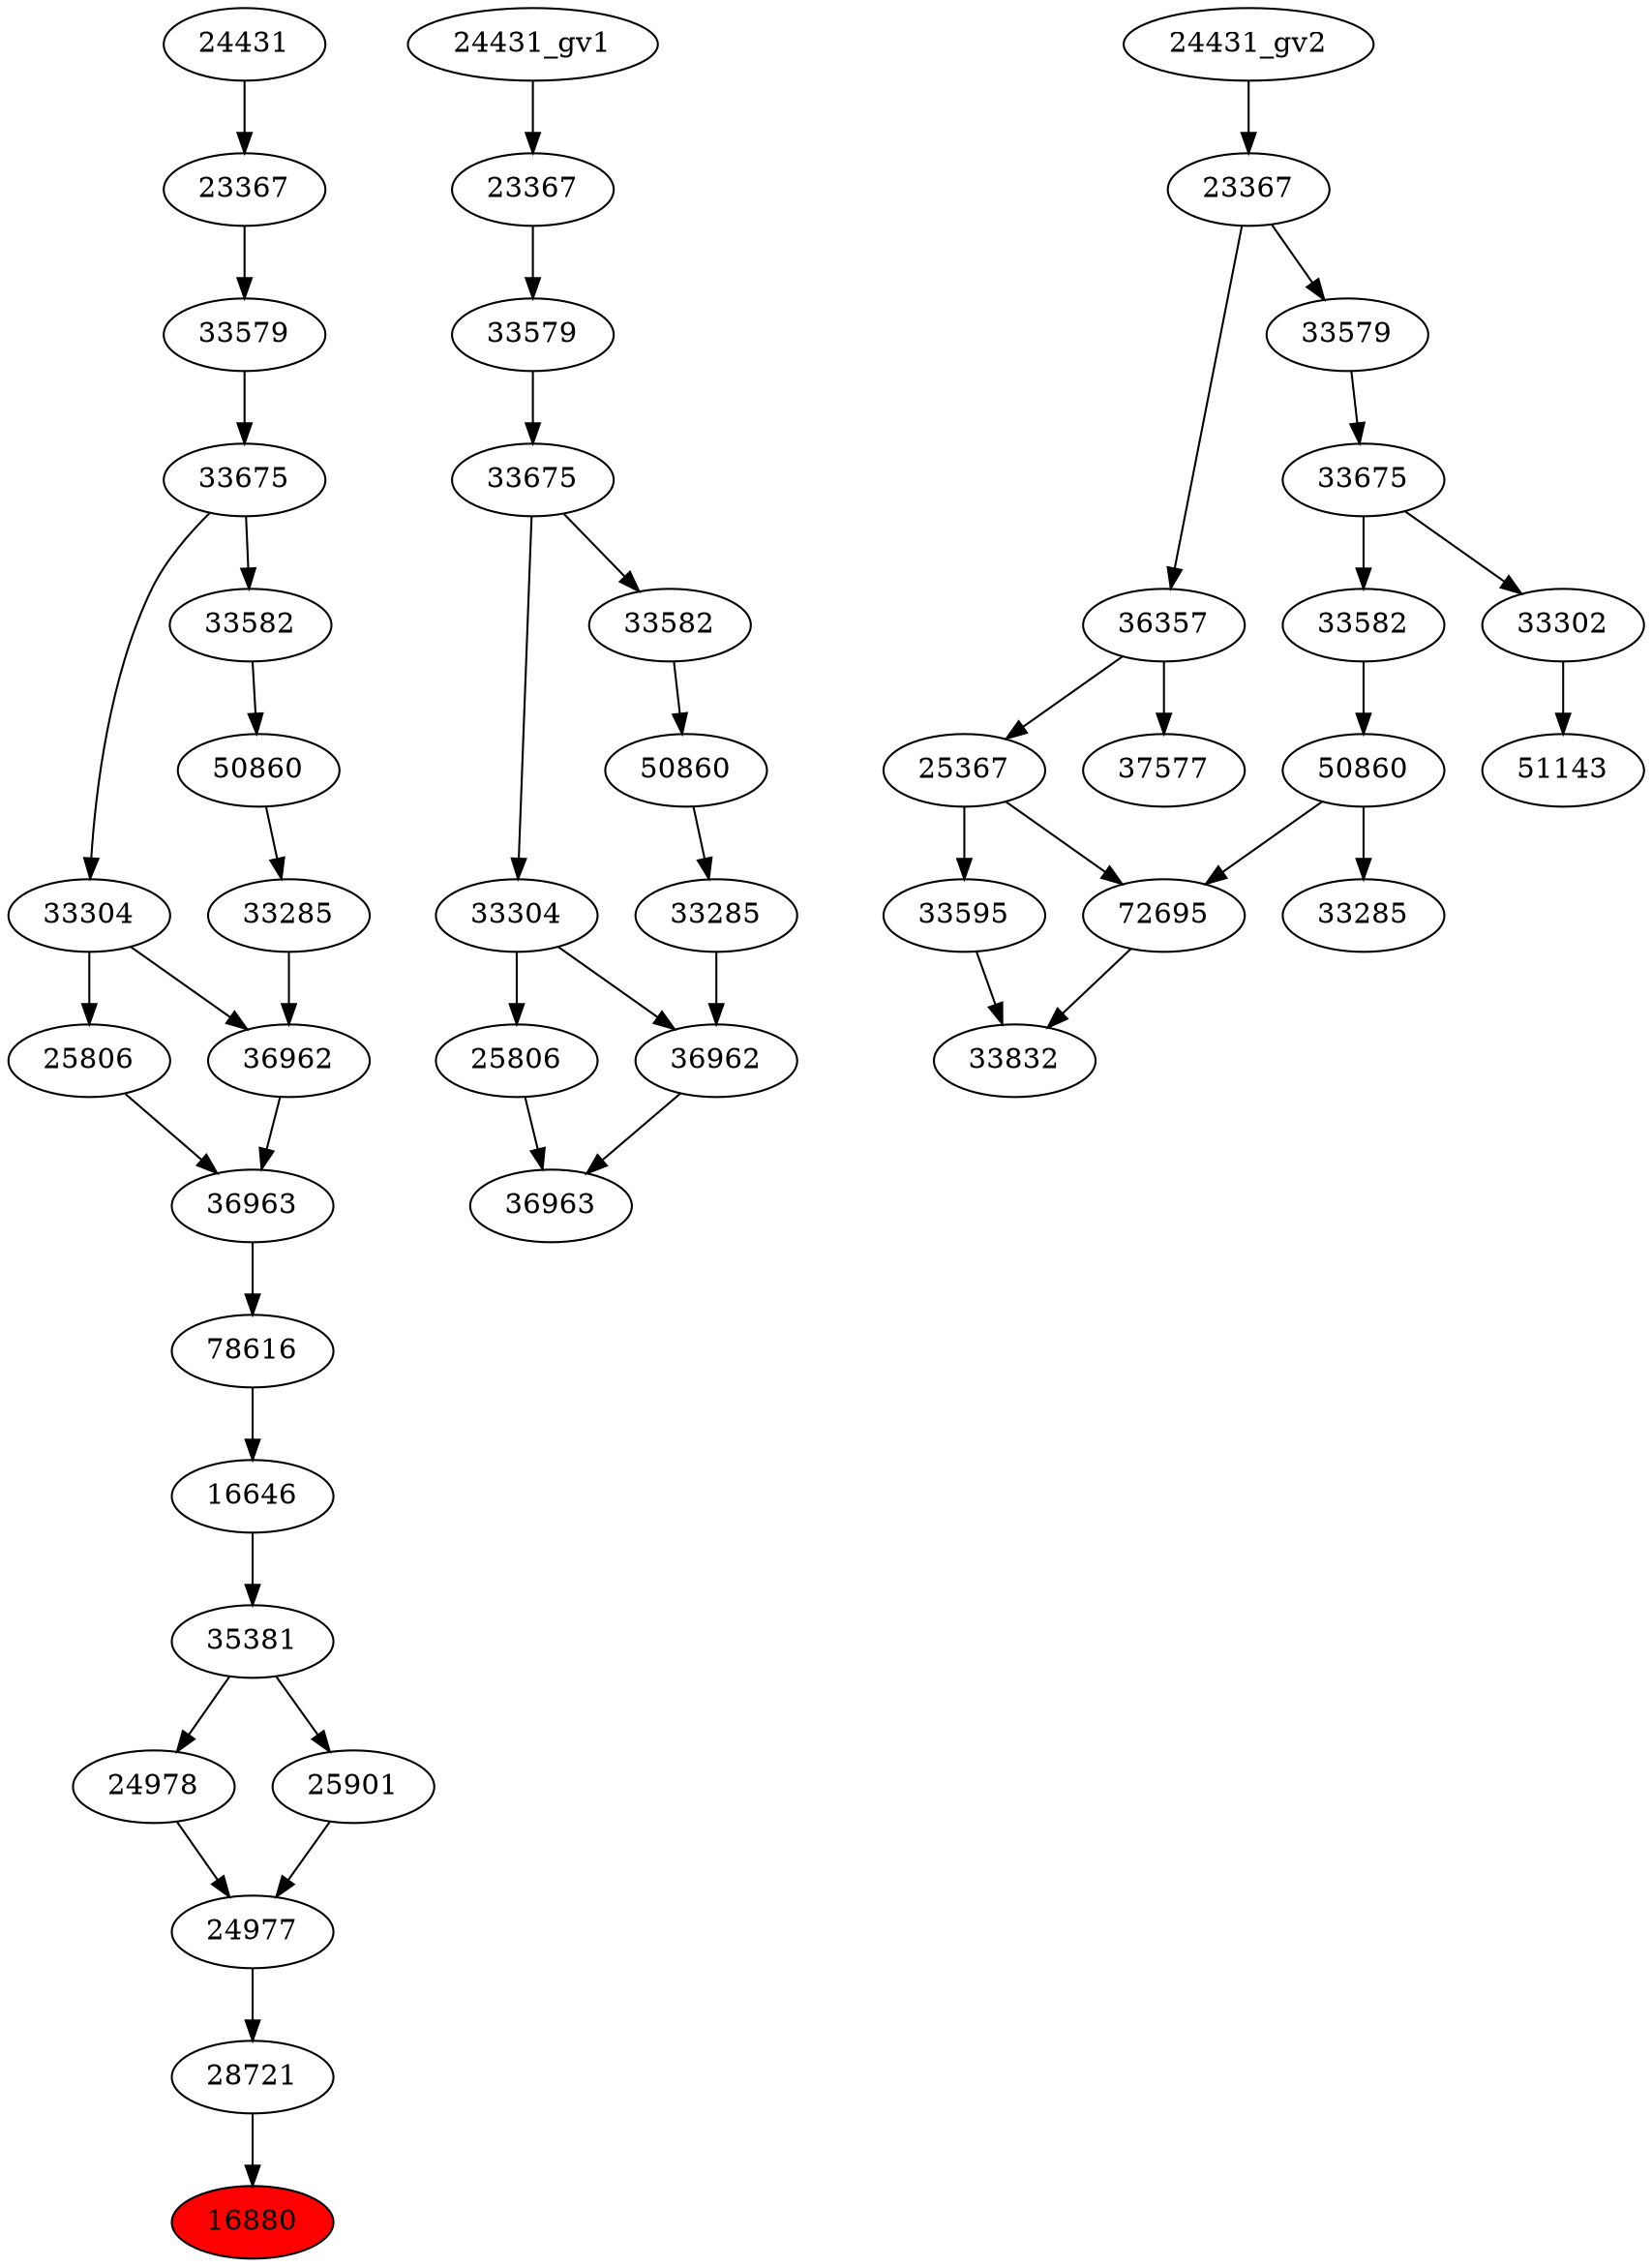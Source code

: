 strict digraph root {
	node [label="\N"];
	{
		node [fillcolor="",
			label="\N",
			style=""
		];
		16880		 [fillcolor=red,
			label=16880,
			style=filled];
		28721		 [label=28721];
		28721 -> 16880;
		24977		 [label=24977];
		24977 -> 28721;
		24978		 [label=24978];
		24978 -> 24977;
		25901		 [label=25901];
		25901 -> 24977;
		35381		 [label=35381];
		35381 -> 24978;
		35381 -> 25901;
		16646		 [label=16646];
		16646 -> 35381;
		78616		 [label=78616];
		78616 -> 16646;
		36963		 [label=36963];
		36963 -> 78616;
		36962		 [label=36962];
		36962 -> 36963;
		25806		 [label=25806];
		25806 -> 36963;
		33285		 [label=33285];
		33285 -> 36962;
		33304		 [label=33304];
		33304 -> 36962;
		33304 -> 25806;
		50860		 [label=50860];
		50860 -> 33285;
		33675		 [label=33675];
		33675 -> 33304;
		33582		 [label=33582];
		33675 -> 33582;
		33582 -> 50860;
		33579		 [label=33579];
		33579 -> 33675;
		23367		 [label=23367];
		23367 -> 33579;
		24431		 [label=24431];
		24431 -> 23367;
	}
	{
		node [label="\N"];
		"36963_gv1"		 [label=36963];
		"36962_gv1"		 [label=36962];
		"36962_gv1" -> "36963_gv1";
		"25806_gv1"		 [label=25806];
		"25806_gv1" -> "36963_gv1";
		"33285_gv1"		 [label=33285];
		"33285_gv1" -> "36962_gv1";
		"33304_gv1"		 [label=33304];
		"33304_gv1" -> "36962_gv1";
		"33304_gv1" -> "25806_gv1";
		"50860_gv1"		 [label=50860];
		"50860_gv1" -> "33285_gv1";
		"33675_gv1"		 [label=33675];
		"33675_gv1" -> "33304_gv1";
		"33582_gv1"		 [label=33582];
		"33675_gv1" -> "33582_gv1";
		"33582_gv1" -> "50860_gv1";
		"33579_gv1"		 [label=33579];
		"33579_gv1" -> "33675_gv1";
		"23367_gv1"		 [label=23367];
		"23367_gv1" -> "33579_gv1";
		"24431_gv1" -> "23367_gv1";
	}
	{
		node [label="\N"];
		33832		 [label=33832];
		72695		 [label=72695];
		72695 -> 33832;
		33595		 [label=33595];
		33595 -> 33832;
		"33285_gv2"		 [label=33285];
		"50860_gv2"		 [label=50860];
		"50860_gv2" -> 72695;
		"50860_gv2" -> "33285_gv2";
		25367		 [label=25367];
		25367 -> 72695;
		25367 -> 33595;
		"33582_gv2"		 [label=33582];
		"33582_gv2" -> "50860_gv2";
		"23367_gv2"		 [label=23367];
		36357		 [label=36357];
		"23367_gv2" -> 36357;
		"33579_gv2"		 [label=33579];
		"23367_gv2" -> "33579_gv2";
		"24431_gv2" -> "23367_gv2";
		51143		 [label=51143];
		33302		 [label=33302];
		33302 -> 51143;
		36357 -> 25367;
		37577		 [label=37577];
		36357 -> 37577;
		"33675_gv2"		 [label=33675];
		"33675_gv2" -> "33582_gv2";
		"33675_gv2" -> 33302;
		"33579_gv2" -> "33675_gv2";
	}
}
